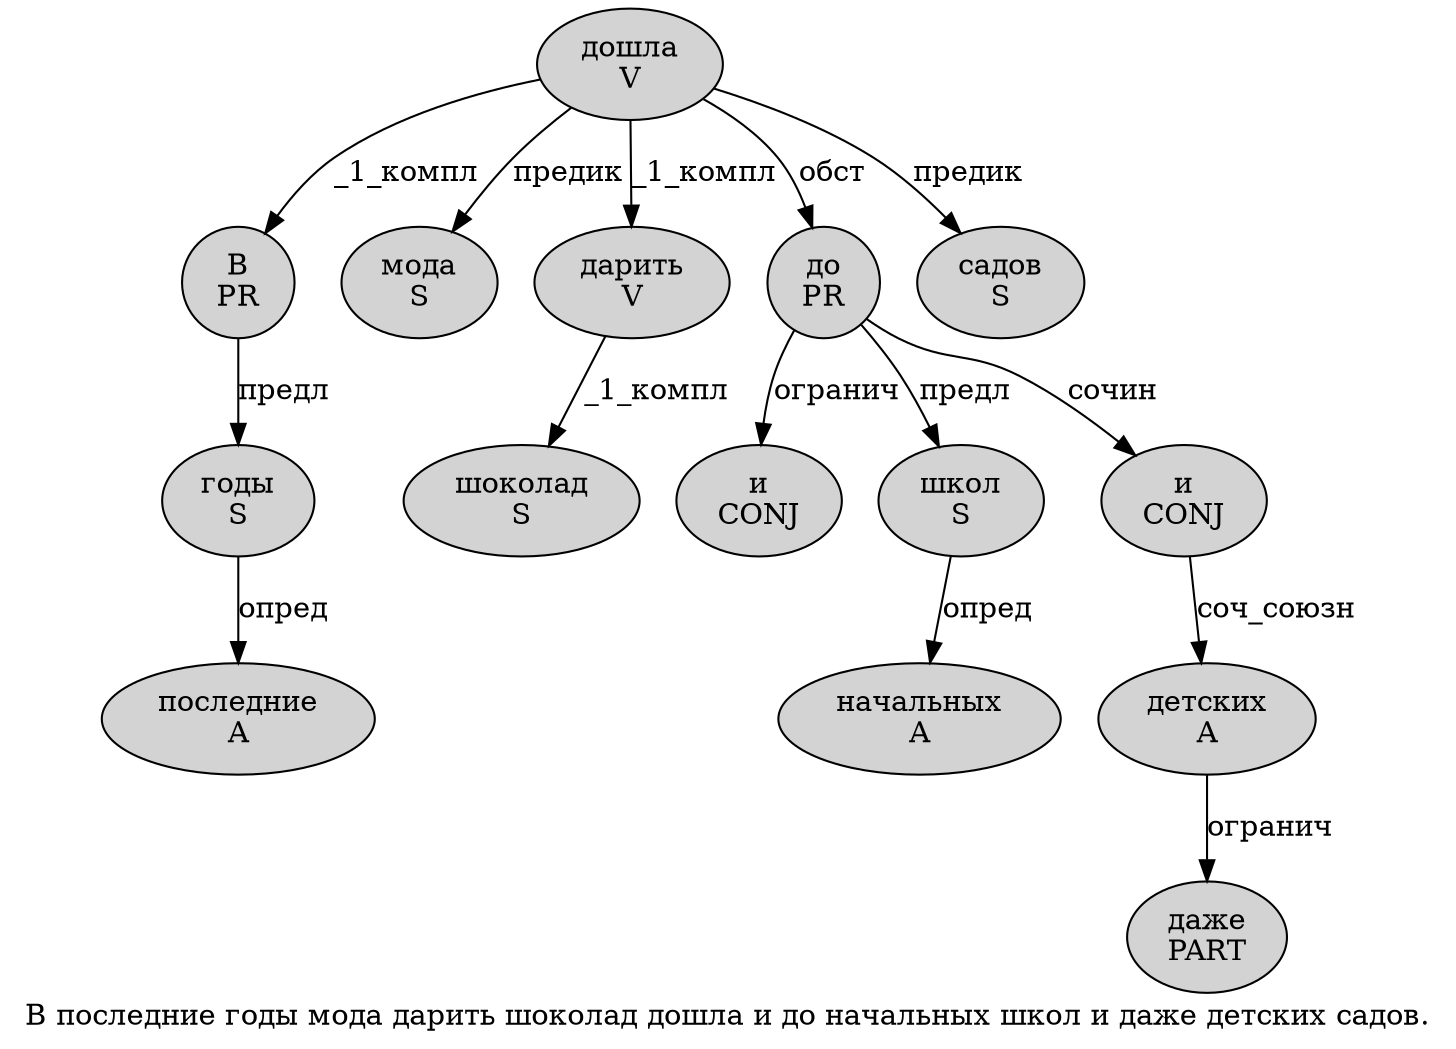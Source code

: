 digraph SENTENCE_1506 {
	graph [label="В последние годы мода дарить шоколад дошла и до начальных школ и даже детских садов."]
	node [style=filled]
		0 [label="В
PR" color="" fillcolor=lightgray penwidth=1 shape=ellipse]
		1 [label="последние
A" color="" fillcolor=lightgray penwidth=1 shape=ellipse]
		2 [label="годы
S" color="" fillcolor=lightgray penwidth=1 shape=ellipse]
		3 [label="мода
S" color="" fillcolor=lightgray penwidth=1 shape=ellipse]
		4 [label="дарить
V" color="" fillcolor=lightgray penwidth=1 shape=ellipse]
		5 [label="шоколад
S" color="" fillcolor=lightgray penwidth=1 shape=ellipse]
		6 [label="дошла
V" color="" fillcolor=lightgray penwidth=1 shape=ellipse]
		7 [label="и
CONJ" color="" fillcolor=lightgray penwidth=1 shape=ellipse]
		8 [label="до
PR" color="" fillcolor=lightgray penwidth=1 shape=ellipse]
		9 [label="начальных
A" color="" fillcolor=lightgray penwidth=1 shape=ellipse]
		10 [label="школ
S" color="" fillcolor=lightgray penwidth=1 shape=ellipse]
		11 [label="и
CONJ" color="" fillcolor=lightgray penwidth=1 shape=ellipse]
		12 [label="даже
PART" color="" fillcolor=lightgray penwidth=1 shape=ellipse]
		13 [label="детских
A" color="" fillcolor=lightgray penwidth=1 shape=ellipse]
		14 [label="садов
S" color="" fillcolor=lightgray penwidth=1 shape=ellipse]
			4 -> 5 [label="_1_компл"]
			2 -> 1 [label="опред"]
			6 -> 0 [label="_1_компл"]
			6 -> 3 [label="предик"]
			6 -> 4 [label="_1_компл"]
			6 -> 8 [label="обст"]
			6 -> 14 [label="предик"]
			13 -> 12 [label="огранич"]
			8 -> 7 [label="огранич"]
			8 -> 10 [label="предл"]
			8 -> 11 [label="сочин"]
			10 -> 9 [label="опред"]
			11 -> 13 [label="соч_союзн"]
			0 -> 2 [label="предл"]
}